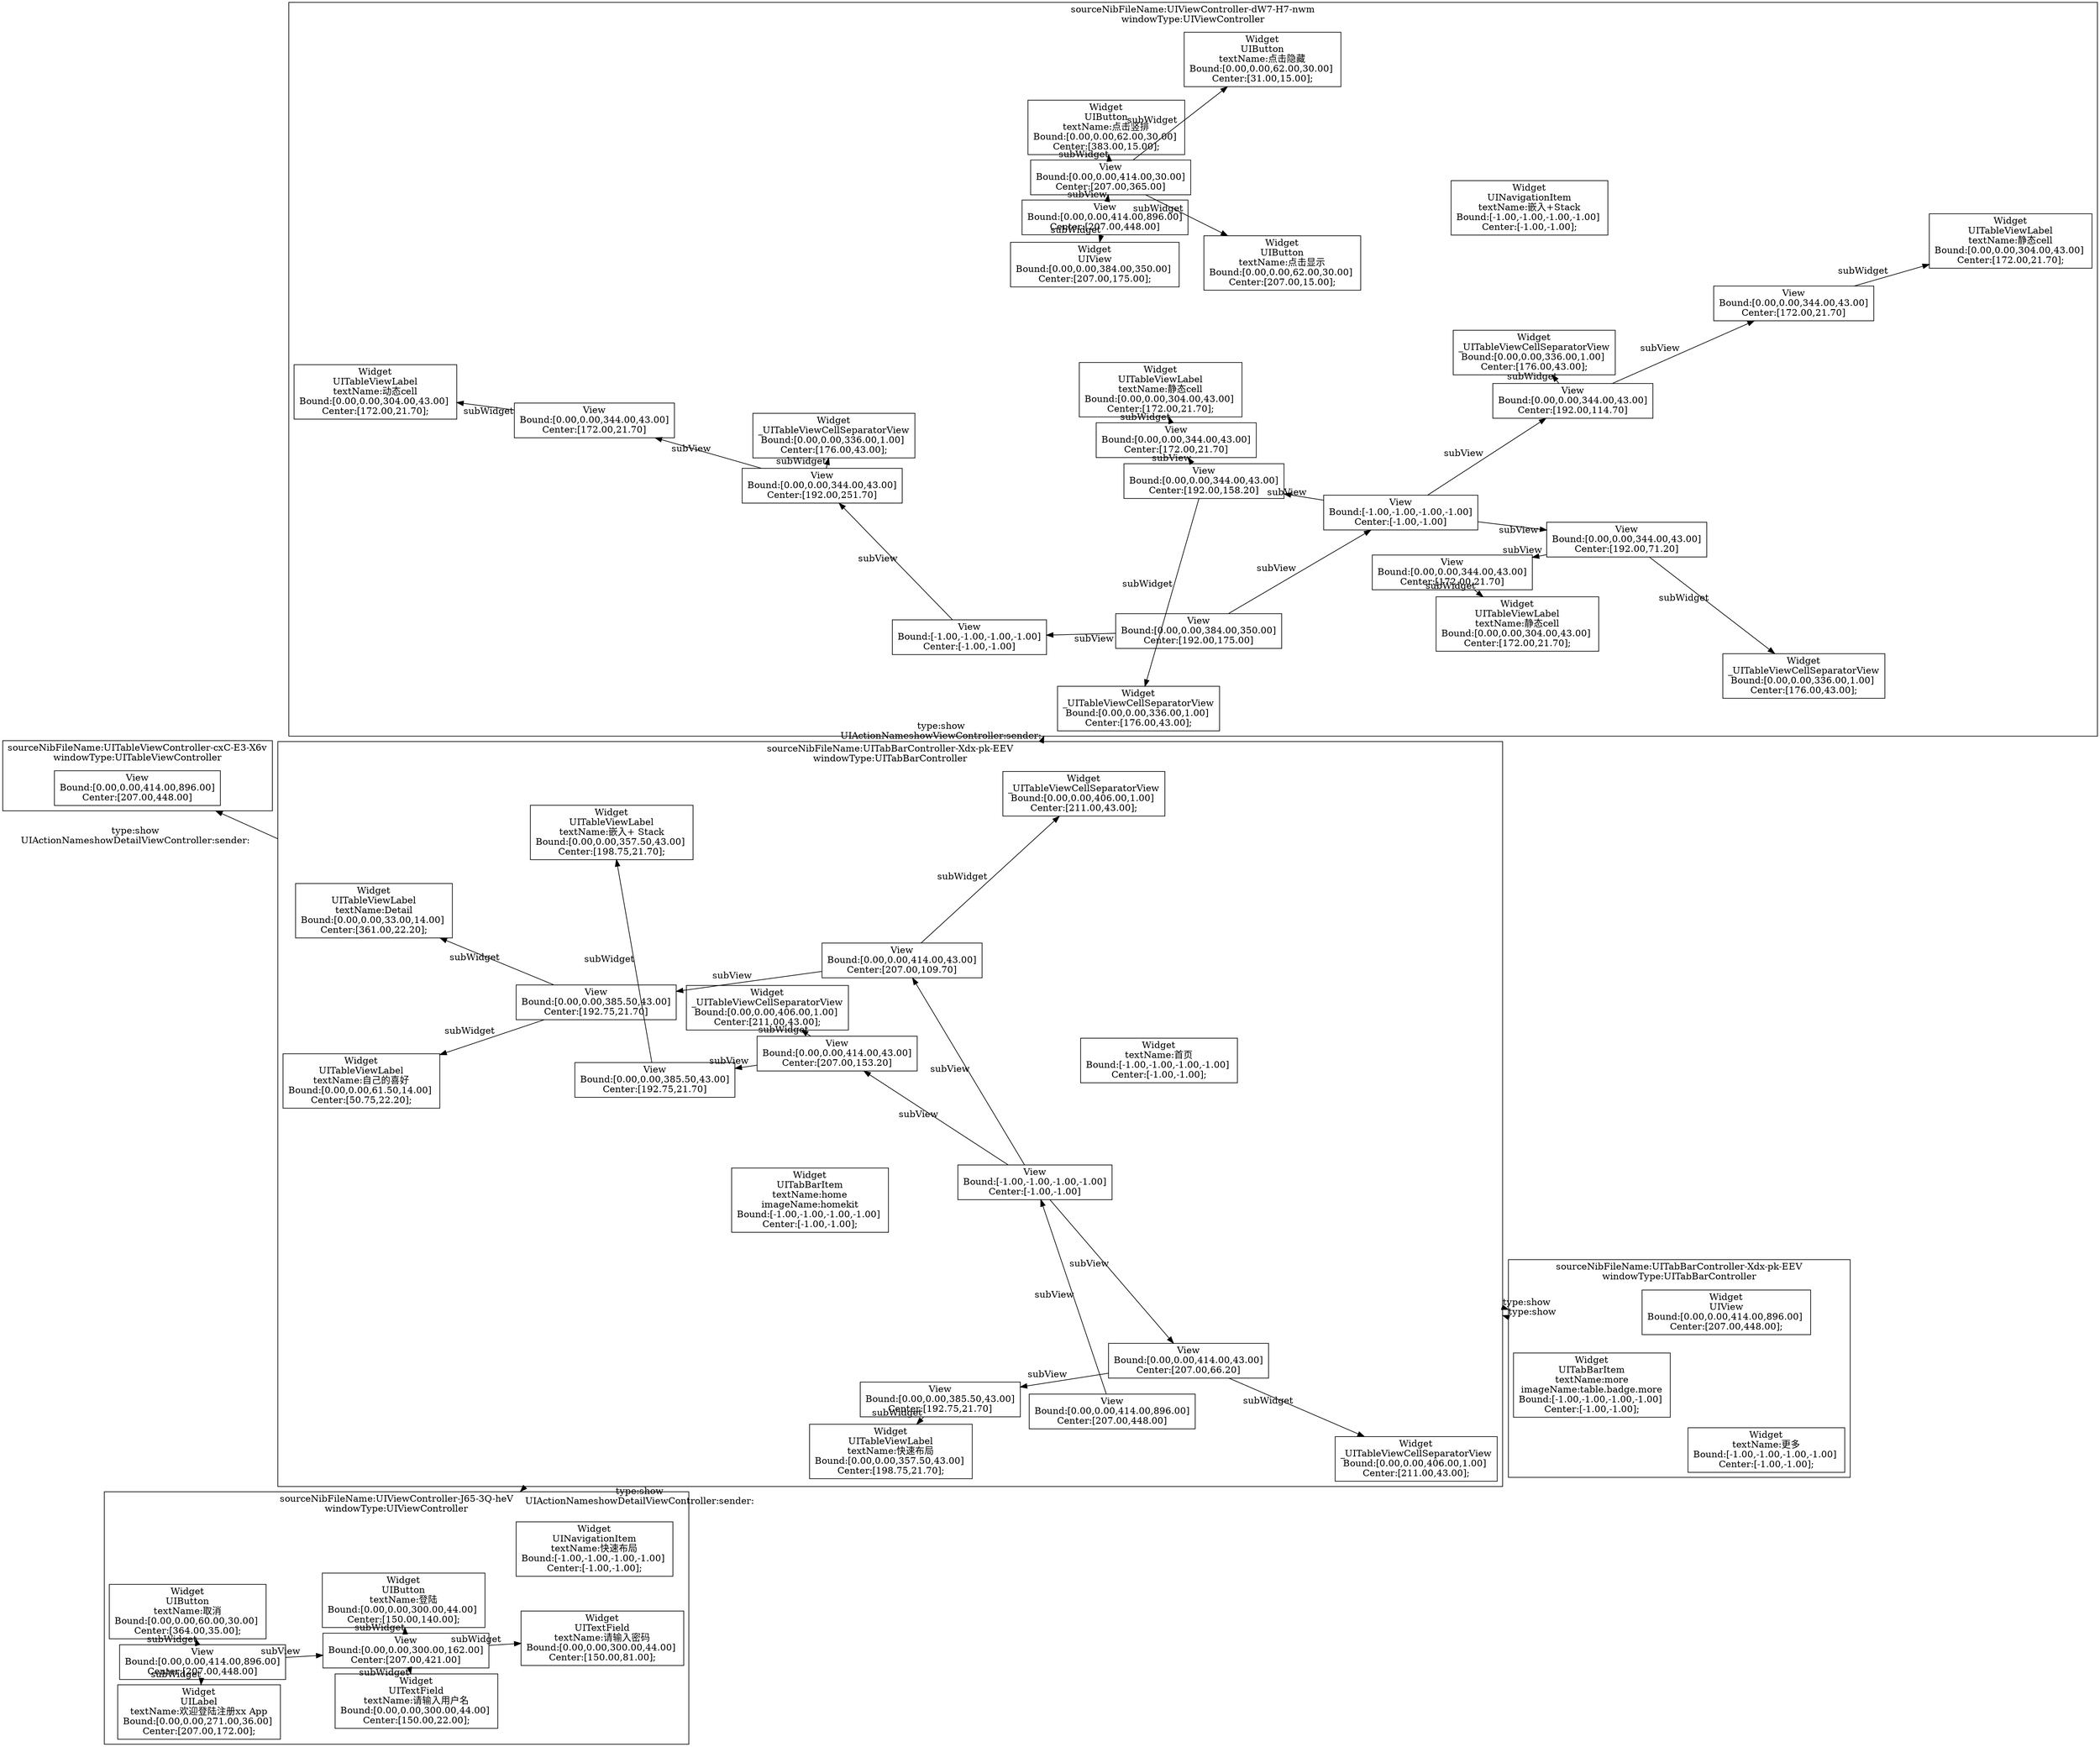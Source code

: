 digraph G {
    rankdir=LR;
    node[shape=box];
    layout=fdp;
    subgraph cluster0 {
    label="sourceNibFileName:UITabBarController-Xdx-pk-EEV\nwindowType:UITabBarController\n";
    view0_0 [label="View\nBound:[0.00,0.00,414.00,896.00]\nCenter:[207.00,448.00]\n"];
    view0_1 [label="View\nBound:[0.00,0.00,414.00,43.00]\nCenter:[207.00,66.20]\n"];
    view0_2 [label="View\nBound:[0.00,0.00,385.50,43.00]\nCenter:[192.75,21.70]\n"];
    view0_3 [label="View\nBound:[0.00,0.00,414.00,43.00]\nCenter:[207.00,109.70]\n"];
    view0_4 [label="View\nBound:[0.00,0.00,385.50,43.00]\nCenter:[192.75,21.70]\n"];
    view0_5 [label="View\nBound:[0.00,0.00,414.00,43.00]\nCenter:[207.00,153.20]\n"];
    view0_6 [label="View\nBound:[0.00,0.00,385.50,43.00]\nCenter:[192.75,21.70]\n"];
    view0_7 [label="View\nBound:[-1.00,-1.00,-1.00,-1.00]\nCenter:[-1.00,-1.00]\n"];
    view0_7 -> view0_1 [label="subView"];
    view0_1 -> view0_2 [label="subView"];
    view0_7 -> view0_3 [label="subView"];
    view0_3 -> view0_4 [label="subView"];
    view0_7 -> view0_5 [label="subView"];
    view0_5 -> view0_6 [label="subView"];
    view0_0 -> view0_7 [label="subView"];
    widget0_0 [label="Widget\nUITabBarItem\ntextName:home\nimageName:homekit\nBound:[-1.00,-1.00,-1.00,-1.00] \nCenter:[-1.00,-1.00];"];
    widget0_1 [label="Widget\ntextName:首页\nBound:[-1.00,-1.00,-1.00,-1.00] \nCenter:[-1.00,-1.00];"];
    widget0_2 [label="Widget\nUITableViewLabel\ntextName:快速布局\nBound:[0.00,0.00,357.50,43.00] \nCenter:[198.75,21.70];"];
    view0_2 -> widget0_2 [label="subWidget"];
    widget0_3 [label="Widget\n_UITableViewCellSeparatorView\nBound:[0.00,0.00,406.00,1.00] \nCenter:[211.00,43.00];"];
    view0_1 -> widget0_3 [label="subWidget"];
    widget0_4 [label="Widget\nUITableViewLabel\ntextName:自己的喜好\nBound:[0.00,0.00,61.50,14.00] \nCenter:[50.75,22.20];"];
    view0_4 -> widget0_4 [label="subWidget"];
    widget0_5 [label="Widget\nUITableViewLabel\ntextName:Detail\nBound:[0.00,0.00,33.00,14.00] \nCenter:[361.00,22.20];"];
    view0_4 -> widget0_5 [label="subWidget"];
    widget0_6 [label="Widget\n_UITableViewCellSeparatorView\nBound:[0.00,0.00,406.00,1.00] \nCenter:[211.00,43.00];"];
    view0_3 -> widget0_6 [label="subWidget"];
    widget0_7 [label="Widget\nUITableViewLabel\ntextName:嵌入+ Stack\nBound:[0.00,0.00,357.50,43.00] \nCenter:[198.75,21.70];"];
    view0_6 -> widget0_7 [label="subWidget"];
    widget0_8 [label="Widget\n_UITableViewCellSeparatorView\nBound:[0.00,0.00,406.00,1.00] \nCenter:[211.00,43.00];"];
    view0_5 -> widget0_8 [label="subWidget"];
    }
    subgraph cluster1 {
    label="sourceNibFileName:UITabBarController-Xdx-pk-EEV\nwindowType:UITabBarController\n";
    widget1_0 [label="Widget\nUITabBarItem\ntextName:more\nimageName:table.badge.more\nBound:[-1.00,-1.00,-1.00,-1.00] \nCenter:[-1.00,-1.00];"];
    widget1_1 [label="Widget\ntextName:更多\nBound:[-1.00,-1.00,-1.00,-1.00] \nCenter:[-1.00,-1.00];"];
    widget1_2 [label="Widget\nUIView\nBound:[0.00,0.00,414.00,896.00] \nCenter:[207.00,448.00];"];
    }
    subgraph cluster2 {
    label="sourceNibFileName:UIViewController-J65-3Q-heV\nwindowType:UIViewController\n";
    view2_0 [label="View\nBound:[0.00,0.00,414.00,896.00]\nCenter:[207.00,448.00]\n"];
    view2_1 [label="View\nBound:[0.00,0.00,300.00,162.00]\nCenter:[207.00,421.00]\n"];
    view2_0 -> view2_1 [label="subView"];
    widget2_0 [label="Widget\nUINavigationItem\ntextName:快速布局\nBound:[-1.00,-1.00,-1.00,-1.00] \nCenter:[-1.00,-1.00];"];
    widget2_1 [label="Widget\nUITextField\ntextName:请输入用户名\nBound:[0.00,0.00,300.00,44.00] \nCenter:[150.00,22.00];"];
    view2_1 -> widget2_1 [label="subWidget"];
    widget2_2 [label="Widget\nUITextField\ntextName:请输入密码\nBound:[0.00,0.00,300.00,44.00] \nCenter:[150.00,81.00];"];
    view2_1 -> widget2_2 [label="subWidget"];
    widget2_3 [label="Widget\nUIButton\ntextName:登陆\nBound:[0.00,0.00,300.00,44.00] \nCenter:[150.00,140.00];"];
    view2_1 -> widget2_3 [label="subWidget"];
    widget2_4 [label="Widget\nUIButton\ntextName:取消\nBound:[0.00,0.00,60.00,30.00] \nCenter:[364.00,35.00];"];
    view2_0 -> widget2_4 [label="subWidget"];
    widget2_5 [label="Widget\nUILabel\ntextName:欢迎登陆注册xx App\nBound:[0.00,0.00,271.00,36.00] \nCenter:[207.00,172.00];"];
    view2_0 -> widget2_5 [label="subWidget"];
    }
    subgraph cluster3 {
    label="sourceNibFileName:UITableViewController-cxC-E3-X6v\nwindowType:UITableViewController\n";
    view3_0 [label="View\nBound:[0.00,0.00,414.00,896.00]\nCenter:[207.00,448.00]\n"];
    }
    subgraph cluster4 {
    label="sourceNibFileName:UIViewController-dW7-H7-nwm\nwindowType:UIViewController\n";
    view4_0 [label="View\nBound:[0.00,0.00,414.00,896.00]\nCenter:[207.00,448.00]\n"];
    view4_1 [label="View\nBound:[0.00,0.00,414.00,30.00]\nCenter:[207.00,365.00]\n"];
    view4_2 [label="View\nBound:[0.00,0.00,384.00,350.00]\nCenter:[192.00,175.00]\n"];
    view4_3 [label="View\nBound:[0.00,0.00,344.00,43.00]\nCenter:[192.00,71.20]\n"];
    view4_4 [label="View\nBound:[0.00,0.00,344.00,43.00]\nCenter:[172.00,21.70]\n"];
    view4_5 [label="View\nBound:[0.00,0.00,344.00,43.00]\nCenter:[192.00,114.70]\n"];
    view4_6 [label="View\nBound:[0.00,0.00,344.00,43.00]\nCenter:[172.00,21.70]\n"];
    view4_7 [label="View\nBound:[0.00,0.00,344.00,43.00]\nCenter:[192.00,158.20]\n"];
    view4_8 [label="View\nBound:[0.00,0.00,344.00,43.00]\nCenter:[172.00,21.70]\n"];
    view4_9 [label="View\nBound:[-1.00,-1.00,-1.00,-1.00]\nCenter:[-1.00,-1.00]\n"];
    view4_10 [label="View\nBound:[0.00,0.00,344.00,43.00]\nCenter:[192.00,251.70]\n"];
    view4_11 [label="View\nBound:[0.00,0.00,344.00,43.00]\nCenter:[172.00,21.70]\n"];
    view4_12 [label="View\nBound:[-1.00,-1.00,-1.00,-1.00]\nCenter:[-1.00,-1.00]\n"];
    view4_0 -> view4_1 [label="subView"];
    view4_9 -> view4_3 [label="subView"];
    view4_3 -> view4_4 [label="subView"];
    view4_9 -> view4_5 [label="subView"];
    view4_5 -> view4_6 [label="subView"];
    view4_9 -> view4_7 [label="subView"];
    view4_7 -> view4_8 [label="subView"];
    view4_2 -> view4_9 [label="subView"];
    view4_12 -> view4_10 [label="subView"];
    view4_10 -> view4_11 [label="subView"];
    view4_2 -> view4_12 [label="subView"];
    widget4_0 [label="Widget\nUINavigationItem\ntextName:嵌入+Stack\nBound:[-1.00,-1.00,-1.00,-1.00] \nCenter:[-1.00,-1.00];"];
    widget4_1 [label="Widget\nUIView\nBound:[0.00,0.00,384.00,350.00] \nCenter:[207.00,175.00];"];
    view4_0 -> widget4_1 [label="subWidget"];
    widget4_2 [label="Widget\nUIButton\ntextName:点击隐藏\nBound:[0.00,0.00,62.00,30.00] \nCenter:[31.00,15.00];"];
    view4_1 -> widget4_2 [label="subWidget"];
    widget4_3 [label="Widget\nUIButton\ntextName:点击显示\nBound:[0.00,0.00,62.00,30.00] \nCenter:[207.00,15.00];"];
    view4_1 -> widget4_3 [label="subWidget"];
    widget4_4 [label="Widget\nUIButton\ntextName:点击竖排\nBound:[0.00,0.00,62.00,30.00] \nCenter:[383.00,15.00];"];
    view4_1 -> widget4_4 [label="subWidget"];
    widget4_5 [label="Widget\nUITableViewLabel\ntextName:静态cell\nBound:[0.00,0.00,304.00,43.00] \nCenter:[172.00,21.70];"];
    view4_4 -> widget4_5 [label="subWidget"];
    widget4_6 [label="Widget\n_UITableViewCellSeparatorView\nBound:[0.00,0.00,336.00,1.00] \nCenter:[176.00,43.00];"];
    view4_3 -> widget4_6 [label="subWidget"];
    widget4_7 [label="Widget\nUITableViewLabel\ntextName:静态cell\nBound:[0.00,0.00,304.00,43.00] \nCenter:[172.00,21.70];"];
    view4_6 -> widget4_7 [label="subWidget"];
    widget4_8 [label="Widget\n_UITableViewCellSeparatorView\nBound:[0.00,0.00,336.00,1.00] \nCenter:[176.00,43.00];"];
    view4_5 -> widget4_8 [label="subWidget"];
    widget4_9 [label="Widget\nUITableViewLabel\ntextName:静态cell\nBound:[0.00,0.00,304.00,43.00] \nCenter:[172.00,21.70];"];
    view4_8 -> widget4_9 [label="subWidget"];
    widget4_10 [label="Widget\n_UITableViewCellSeparatorView\nBound:[0.00,0.00,336.00,1.00] \nCenter:[176.00,43.00];"];
    view4_7 -> widget4_10 [label="subWidget"];
    widget4_11 [label="Widget\nUITableViewLabel\ntextName:动态cell\nBound:[0.00,0.00,304.00,43.00] \nCenter:[172.00,21.70];"];
    view4_11 -> widget4_11 [label="subWidget"];
    widget4_12 [label="Widget\n_UITableViewCellSeparatorView\nBound:[0.00,0.00,336.00,1.00] \nCenter:[176.00,43.00];"];
    view4_10 -> widget4_12 [label="subWidget"];
    }
    cluster0 -> cluster1 [label="type:show\n"];
    cluster1 -> cluster0 [label="type:show\n"];
    cluster0 -> cluster2 [label="type:show\nUIActionNameshowDetailViewController:sender:\n"];
    cluster0 -> cluster3 [label="type:show\nUIActionNameshowDetailViewController:sender:\n"];
    cluster0 -> cluster4 [label="type:show\nUIActionNameshowViewController:sender:\n"];
}